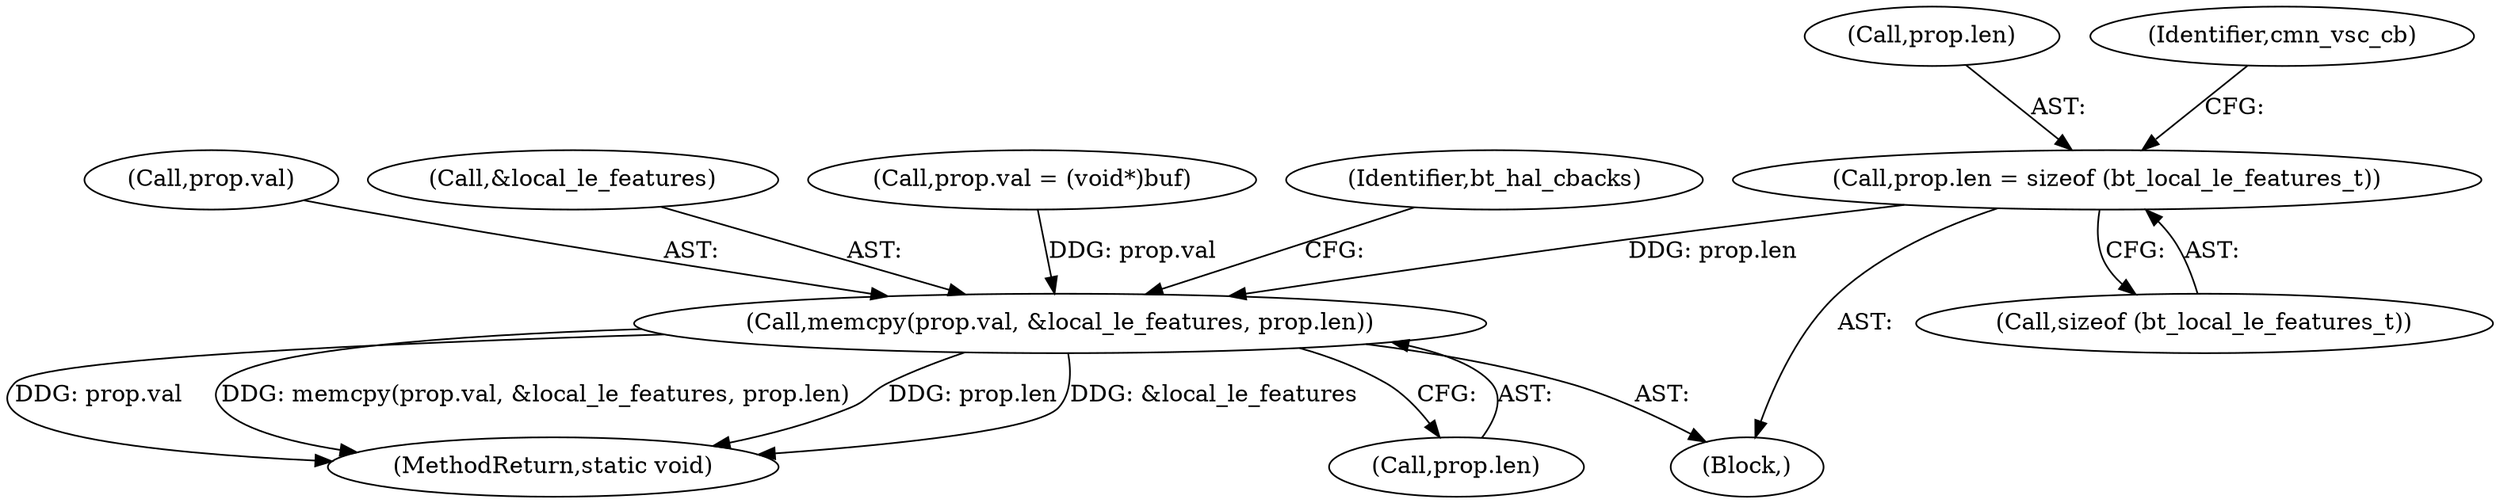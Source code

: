 digraph "0_Android_472271b153c5dc53c28beac55480a8d8434b2d5c_13@API" {
"1000872" [label="(Call,prop.len = sizeof (bt_local_le_features_t))"];
"1000964" [label="(Call,memcpy(prop.val, &local_le_features, prop.len))"];
"1000965" [label="(Call,prop.val)"];
"1000841" [label="(Block,)"];
"1000873" [label="(Call,prop.len)"];
"1000876" [label="(Call,sizeof (bt_local_le_features_t))"];
"1000968" [label="(Call,&local_le_features)"];
"1000851" [label="(Call,prop.val = (void*)buf)"];
"1000964" [label="(Call,memcpy(prop.val, &local_le_features, prop.len))"];
"1000974" [label="(Identifier,bt_hal_cbacks)"];
"1000881" [label="(Identifier,cmn_vsc_cb)"];
"1001051" [label="(MethodReturn,static void)"];
"1000872" [label="(Call,prop.len = sizeof (bt_local_le_features_t))"];
"1000970" [label="(Call,prop.len)"];
"1000872" -> "1000841"  [label="AST: "];
"1000872" -> "1000876"  [label="CFG: "];
"1000873" -> "1000872"  [label="AST: "];
"1000876" -> "1000872"  [label="AST: "];
"1000881" -> "1000872"  [label="CFG: "];
"1000872" -> "1000964"  [label="DDG: prop.len"];
"1000964" -> "1000841"  [label="AST: "];
"1000964" -> "1000970"  [label="CFG: "];
"1000965" -> "1000964"  [label="AST: "];
"1000968" -> "1000964"  [label="AST: "];
"1000970" -> "1000964"  [label="AST: "];
"1000974" -> "1000964"  [label="CFG: "];
"1000964" -> "1001051"  [label="DDG: prop.val"];
"1000964" -> "1001051"  [label="DDG: memcpy(prop.val, &local_le_features, prop.len)"];
"1000964" -> "1001051"  [label="DDG: prop.len"];
"1000964" -> "1001051"  [label="DDG: &local_le_features"];
"1000851" -> "1000964"  [label="DDG: prop.val"];
}
